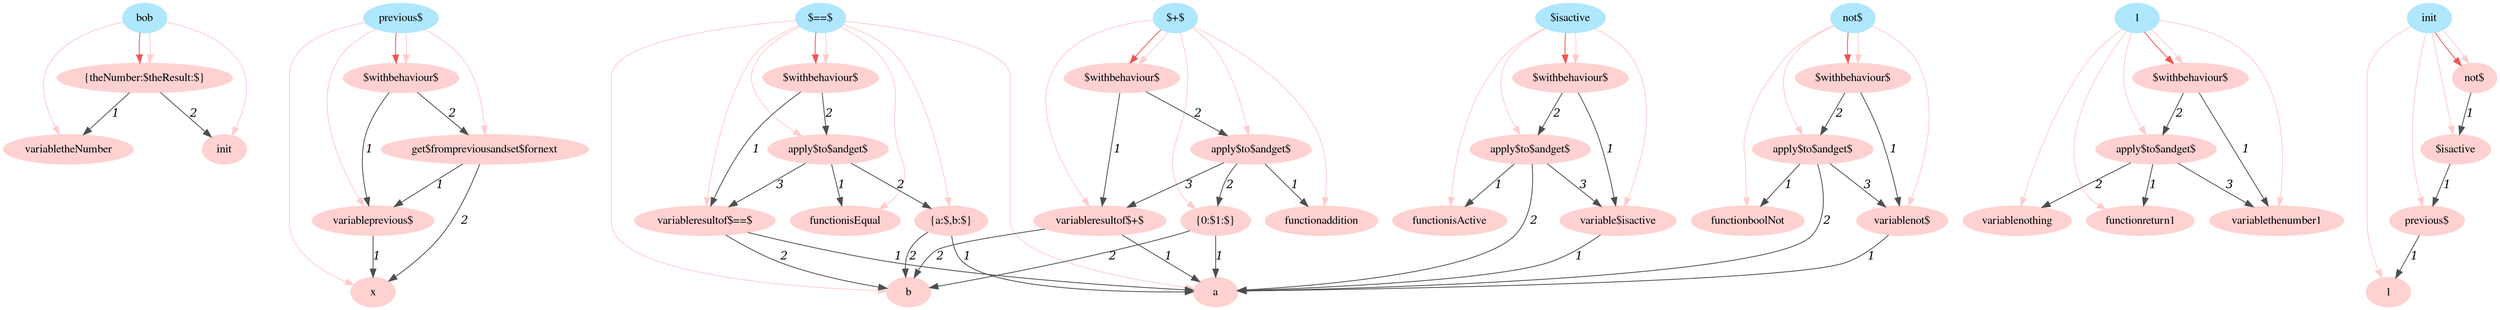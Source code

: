 digraph g{node_348 [shape=ellipse, style=filled, color="#afe7ff", fontname="Times", label="bob" ]
node_349 [shape=ellipse, style=filled, color="#afe7ff", fontname="Times", label="previous$" ]
node_373 [shape=ellipse, style=filled, color="#afe7ff", fontname="Times", label="$==$" ]
node_414 [shape=ellipse, style=filled, color="#afe7ff", fontname="Times", label="not$" ]
node_441 [shape=ellipse, style=filled, color="#afe7ff", fontname="Times", label="$isactive" ]
node_468 [shape=ellipse, style=filled, color="#afe7ff", fontname="Times", label="1" ]
node_487 [shape=ellipse, style=filled, color="#afe7ff", fontname="Times", label="$+$" ]
node_528 [shape=ellipse, style=filled, color="#afe7ff", fontname="Times", label="init" ]
node_557 [shape=ellipse, style=filled, color="#ffd1d1", fontname="Times", label="x" ]
node_562 [shape=ellipse, style=filled, color="#ffd1d1", fontname="Times", label="variableprevious$" ]
node_567 [shape=ellipse, style=filled, color="#ffd1d1", fontname="Times", label="get$frompreviousandset$fornext" ]
node_572 [shape=ellipse, style=filled, color="#ffd1d1", fontname="Times", label="$withbehaviour$" ]
node_577 [shape=ellipse, style=filled, color="#ffd1d1", fontname="Times", label="a" ]
node_591 [shape=ellipse, style=filled, color="#ffd1d1", fontname="Times", label="b" ]
node_599 [shape=ellipse, style=filled, color="#ffd1d1", fontname="Times", label="variableresultof$==$" ]
node_605 [shape=ellipse, style=filled, color="#ffd1d1", fontname="Times", label="functionisEqual" ]
node_608 [shape=ellipse, style=filled, color="#ffd1d1", fontname="Times", label="{a:$,b:$}" ]
node_613 [shape=ellipse, style=filled, color="#ffd1d1", fontname="Times", label="apply$to$andget$" ]
node_619 [shape=ellipse, style=filled, color="#ffd1d1", fontname="Times", label="$withbehaviour$" ]
node_624 [shape=ellipse, style=filled, color="#ffd1d1", fontname="Times", label="variablenot$" ]
node_629 [shape=ellipse, style=filled, color="#ffd1d1", fontname="Times", label="functionboolNot" ]
node_632 [shape=ellipse, style=filled, color="#ffd1d1", fontname="Times", label="apply$to$andget$" ]
node_638 [shape=ellipse, style=filled, color="#ffd1d1", fontname="Times", label="$withbehaviour$" ]
node_643 [shape=ellipse, style=filled, color="#ffd1d1", fontname="Times", label="variable$isactive" ]
node_648 [shape=ellipse, style=filled, color="#ffd1d1", fontname="Times", label="functionisActive" ]
node_651 [shape=ellipse, style=filled, color="#ffd1d1", fontname="Times", label="apply$to$andget$" ]
node_657 [shape=ellipse, style=filled, color="#ffd1d1", fontname="Times", label="$withbehaviour$" ]
node_662 [shape=ellipse, style=filled, color="#ffd1d1", fontname="Times", label="variablethenumber1" ]
node_666 [shape=ellipse, style=filled, color="#ffd1d1", fontname="Times", label="functionreturn1" ]
node_669 [shape=ellipse, style=filled, color="#ffd1d1", fontname="Times", label="variablenothing" ]
node_672 [shape=ellipse, style=filled, color="#ffd1d1", fontname="Times", label="apply$to$andget$" ]
node_678 [shape=ellipse, style=filled, color="#ffd1d1", fontname="Times", label="$withbehaviour$" ]
node_683 [shape=ellipse, style=filled, color="#ffd1d1", fontname="Times", label="variableresultof$+$" ]
node_689 [shape=ellipse, style=filled, color="#ffd1d1", fontname="Times", label="functionaddition" ]
node_692 [shape=ellipse, style=filled, color="#ffd1d1", fontname="Times", label="{0:$1:$}" ]
node_697 [shape=ellipse, style=filled, color="#ffd1d1", fontname="Times", label="apply$to$andget$" ]
node_703 [shape=ellipse, style=filled, color="#ffd1d1", fontname="Times", label="$withbehaviour$" ]
node_708 [shape=ellipse, style=filled, color="#ffd1d1", fontname="Times", label="1" ]
node_711 [shape=ellipse, style=filled, color="#ffd1d1", fontname="Times", label="previous$" ]
node_715 [shape=ellipse, style=filled, color="#ffd1d1", fontname="Times", label="$isactive" ]
node_719 [shape=ellipse, style=filled, color="#ffd1d1", fontname="Times", label="not$" ]
node_723 [shape=ellipse, style=filled, color="#ffd1d1", fontname="Times", label="variabletheNumber" ]
node_726 [shape=ellipse, style=filled, color="#ffd1d1", fontname="Times", label="init" ]
node_729 [shape=ellipse, style=filled, color="#ffd1d1", fontname="Times", label="{theNumber:$theResult:$}" ]
node_562 -> node_557 [dir=forward, arrowHead=normal, fontname="Times-Italic", arrowsize=1, color="#4e4e4e", label="1" ]
node_567 -> node_557 [dir=forward, arrowHead=normal, fontname="Times-Italic", arrowsize=1, color="#4e4e4e", label="2" ]
node_567 -> node_562 [dir=forward, arrowHead=normal, fontname="Times-Italic", arrowsize=1, color="#4e4e4e", label="1" ]
node_572 -> node_562 [dir=forward, arrowHead=normal, fontname="Times-Italic", arrowsize=1, color="#4e4e4e", label="1" ]
node_572 -> node_567 [dir=forward, arrowHead=normal, fontname="Times-Italic", arrowsize=1, color="#4e4e4e", label="2" ]
node_599 -> node_577 [dir=forward, arrowHead=normal, fontname="Times-Italic", arrowsize=1, color="#4e4e4e", label="1" ]
node_599 -> node_591 [dir=forward, arrowHead=normal, fontname="Times-Italic", arrowsize=1, color="#4e4e4e", label="2" ]
node_608 -> node_577 [dir=forward, arrowHead=normal, fontname="Times-Italic", arrowsize=1, color="#4e4e4e", label="1" ]
node_608 -> node_591 [dir=forward, arrowHead=normal, fontname="Times-Italic", arrowsize=1, color="#4e4e4e", label="2" ]
node_613 -> node_599 [dir=forward, arrowHead=normal, fontname="Times-Italic", arrowsize=1, color="#4e4e4e", label="3" ]
node_613 -> node_605 [dir=forward, arrowHead=normal, fontname="Times-Italic", arrowsize=1, color="#4e4e4e", label="1" ]
node_613 -> node_608 [dir=forward, arrowHead=normal, fontname="Times-Italic", arrowsize=1, color="#4e4e4e", label="2" ]
node_619 -> node_599 [dir=forward, arrowHead=normal, fontname="Times-Italic", arrowsize=1, color="#4e4e4e", label="1" ]
node_619 -> node_613 [dir=forward, arrowHead=normal, fontname="Times-Italic", arrowsize=1, color="#4e4e4e", label="2" ]
node_624 -> node_577 [dir=forward, arrowHead=normal, fontname="Times-Italic", arrowsize=1, color="#4e4e4e", label="1" ]
node_632 -> node_577 [dir=forward, arrowHead=normal, fontname="Times-Italic", arrowsize=1, color="#4e4e4e", label="2" ]
node_632 -> node_624 [dir=forward, arrowHead=normal, fontname="Times-Italic", arrowsize=1, color="#4e4e4e", label="3" ]
node_632 -> node_629 [dir=forward, arrowHead=normal, fontname="Times-Italic", arrowsize=1, color="#4e4e4e", label="1" ]
node_638 -> node_624 [dir=forward, arrowHead=normal, fontname="Times-Italic", arrowsize=1, color="#4e4e4e", label="1" ]
node_638 -> node_632 [dir=forward, arrowHead=normal, fontname="Times-Italic", arrowsize=1, color="#4e4e4e", label="2" ]
node_643 -> node_577 [dir=forward, arrowHead=normal, fontname="Times-Italic", arrowsize=1, color="#4e4e4e", label="1" ]
node_651 -> node_577 [dir=forward, arrowHead=normal, fontname="Times-Italic", arrowsize=1, color="#4e4e4e", label="2" ]
node_651 -> node_643 [dir=forward, arrowHead=normal, fontname="Times-Italic", arrowsize=1, color="#4e4e4e", label="3" ]
node_651 -> node_648 [dir=forward, arrowHead=normal, fontname="Times-Italic", arrowsize=1, color="#4e4e4e", label="1" ]
node_657 -> node_643 [dir=forward, arrowHead=normal, fontname="Times-Italic", arrowsize=1, color="#4e4e4e", label="1" ]
node_657 -> node_651 [dir=forward, arrowHead=normal, fontname="Times-Italic", arrowsize=1, color="#4e4e4e", label="2" ]
node_672 -> node_662 [dir=forward, arrowHead=normal, fontname="Times-Italic", arrowsize=1, color="#4e4e4e", label="3" ]
node_672 -> node_666 [dir=forward, arrowHead=normal, fontname="Times-Italic", arrowsize=1, color="#4e4e4e", label="1" ]
node_672 -> node_669 [dir=forward, arrowHead=normal, fontname="Times-Italic", arrowsize=1, color="#4e4e4e", label="2" ]
node_678 -> node_662 [dir=forward, arrowHead=normal, fontname="Times-Italic", arrowsize=1, color="#4e4e4e", label="1" ]
node_678 -> node_672 [dir=forward, arrowHead=normal, fontname="Times-Italic", arrowsize=1, color="#4e4e4e", label="2" ]
node_683 -> node_577 [dir=forward, arrowHead=normal, fontname="Times-Italic", arrowsize=1, color="#4e4e4e", label="1" ]
node_683 -> node_591 [dir=forward, arrowHead=normal, fontname="Times-Italic", arrowsize=1, color="#4e4e4e", label="2" ]
node_692 -> node_577 [dir=forward, arrowHead=normal, fontname="Times-Italic", arrowsize=1, color="#4e4e4e", label="1" ]
node_692 -> node_591 [dir=forward, arrowHead=normal, fontname="Times-Italic", arrowsize=1, color="#4e4e4e", label="2" ]
node_697 -> node_683 [dir=forward, arrowHead=normal, fontname="Times-Italic", arrowsize=1, color="#4e4e4e", label="3" ]
node_697 -> node_689 [dir=forward, arrowHead=normal, fontname="Times-Italic", arrowsize=1, color="#4e4e4e", label="1" ]
node_697 -> node_692 [dir=forward, arrowHead=normal, fontname="Times-Italic", arrowsize=1, color="#4e4e4e", label="2" ]
node_703 -> node_683 [dir=forward, arrowHead=normal, fontname="Times-Italic", arrowsize=1, color="#4e4e4e", label="1" ]
node_703 -> node_697 [dir=forward, arrowHead=normal, fontname="Times-Italic", arrowsize=1, color="#4e4e4e", label="2" ]
node_711 -> node_708 [dir=forward, arrowHead=normal, fontname="Times-Italic", arrowsize=1, color="#4e4e4e", label="1" ]
node_715 -> node_711 [dir=forward, arrowHead=normal, fontname="Times-Italic", arrowsize=1, color="#4e4e4e", label="1" ]
node_719 -> node_715 [dir=forward, arrowHead=normal, fontname="Times-Italic", arrowsize=1, color="#4e4e4e", label="1" ]
node_729 -> node_723 [dir=forward, arrowHead=normal, fontname="Times-Italic", arrowsize=1, color="#4e4e4e", label="1" ]
node_729 -> node_726 [dir=forward, arrowHead=normal, fontname="Times-Italic", arrowsize=1, color="#4e4e4e", label="2" ]
node_349 -> node_572 [dir=forward, arrowHead=normal, fontname="Times-Italic", arrowsize=1, color="#f75353", label="" ]
node_373 -> node_619 [dir=forward, arrowHead=normal, fontname="Times-Italic", arrowsize=1, color="#f75353", label="" ]
node_414 -> node_638 [dir=forward, arrowHead=normal, fontname="Times-Italic", arrowsize=1, color="#f75353", label="" ]
node_441 -> node_657 [dir=forward, arrowHead=normal, fontname="Times-Italic", arrowsize=1, color="#f75353", label="" ]
node_468 -> node_678 [dir=forward, arrowHead=normal, fontname="Times-Italic", arrowsize=1, color="#f75353", label="" ]
node_487 -> node_703 [dir=forward, arrowHead=normal, fontname="Times-Italic", arrowsize=1, color="#f75353", label="" ]
node_528 -> node_719 [dir=forward, arrowHead=normal, fontname="Times-Italic", arrowsize=1, color="#f75353", label="" ]
node_348 -> node_729 [dir=forward, arrowHead=normal, fontname="Times-Italic", arrowsize=1, color="#f75353", label="" ]
node_349 -> node_557 [dir=forward, arrowHead=normal, fontname="Times-Italic", arrowsize=1, color="#ffcccc", label="" ]
node_349 -> node_562 [dir=forward, arrowHead=normal, fontname="Times-Italic", arrowsize=1, color="#ffcccc", label="" ]
node_349 -> node_567 [dir=forward, arrowHead=normal, fontname="Times-Italic", arrowsize=1, color="#ffcccc", label="" ]
node_349 -> node_572 [dir=forward, arrowHead=normal, fontname="Times-Italic", arrowsize=1, color="#ffcccc", label="" ]
node_373 -> node_577 [dir=forward, arrowHead=normal, fontname="Times-Italic", arrowsize=1, color="#ffcccc", label="" ]
node_373 -> node_591 [dir=forward, arrowHead=normal, fontname="Times-Italic", arrowsize=1, color="#ffcccc", label="" ]
node_373 -> node_599 [dir=forward, arrowHead=normal, fontname="Times-Italic", arrowsize=1, color="#ffcccc", label="" ]
node_373 -> node_605 [dir=forward, arrowHead=normal, fontname="Times-Italic", arrowsize=1, color="#ffcccc", label="" ]
node_373 -> node_608 [dir=forward, arrowHead=normal, fontname="Times-Italic", arrowsize=1, color="#ffcccc", label="" ]
node_373 -> node_613 [dir=forward, arrowHead=normal, fontname="Times-Italic", arrowsize=1, color="#ffcccc", label="" ]
node_373 -> node_619 [dir=forward, arrowHead=normal, fontname="Times-Italic", arrowsize=1, color="#ffcccc", label="" ]
node_414 -> node_624 [dir=forward, arrowHead=normal, fontname="Times-Italic", arrowsize=1, color="#ffcccc", label="" ]
node_414 -> node_629 [dir=forward, arrowHead=normal, fontname="Times-Italic", arrowsize=1, color="#ffcccc", label="" ]
node_414 -> node_632 [dir=forward, arrowHead=normal, fontname="Times-Italic", arrowsize=1, color="#ffcccc", label="" ]
node_414 -> node_638 [dir=forward, arrowHead=normal, fontname="Times-Italic", arrowsize=1, color="#ffcccc", label="" ]
node_441 -> node_643 [dir=forward, arrowHead=normal, fontname="Times-Italic", arrowsize=1, color="#ffcccc", label="" ]
node_441 -> node_648 [dir=forward, arrowHead=normal, fontname="Times-Italic", arrowsize=1, color="#ffcccc", label="" ]
node_441 -> node_651 [dir=forward, arrowHead=normal, fontname="Times-Italic", arrowsize=1, color="#ffcccc", label="" ]
node_441 -> node_657 [dir=forward, arrowHead=normal, fontname="Times-Italic", arrowsize=1, color="#ffcccc", label="" ]
node_468 -> node_662 [dir=forward, arrowHead=normal, fontname="Times-Italic", arrowsize=1, color="#ffcccc", label="" ]
node_468 -> node_666 [dir=forward, arrowHead=normal, fontname="Times-Italic", arrowsize=1, color="#ffcccc", label="" ]
node_468 -> node_669 [dir=forward, arrowHead=normal, fontname="Times-Italic", arrowsize=1, color="#ffcccc", label="" ]
node_468 -> node_672 [dir=forward, arrowHead=normal, fontname="Times-Italic", arrowsize=1, color="#ffcccc", label="" ]
node_468 -> node_678 [dir=forward, arrowHead=normal, fontname="Times-Italic", arrowsize=1, color="#ffcccc", label="" ]
node_487 -> node_683 [dir=forward, arrowHead=normal, fontname="Times-Italic", arrowsize=1, color="#ffcccc", label="" ]
node_487 -> node_689 [dir=forward, arrowHead=normal, fontname="Times-Italic", arrowsize=1, color="#ffcccc", label="" ]
node_487 -> node_692 [dir=forward, arrowHead=normal, fontname="Times-Italic", arrowsize=1, color="#ffcccc", label="" ]
node_487 -> node_697 [dir=forward, arrowHead=normal, fontname="Times-Italic", arrowsize=1, color="#ffcccc", label="" ]
node_487 -> node_703 [dir=forward, arrowHead=normal, fontname="Times-Italic", arrowsize=1, color="#ffcccc", label="" ]
node_528 -> node_708 [dir=forward, arrowHead=normal, fontname="Times-Italic", arrowsize=1, color="#ffcccc", label="" ]
node_528 -> node_711 [dir=forward, arrowHead=normal, fontname="Times-Italic", arrowsize=1, color="#ffcccc", label="" ]
node_528 -> node_715 [dir=forward, arrowHead=normal, fontname="Times-Italic", arrowsize=1, color="#ffcccc", label="" ]
node_528 -> node_719 [dir=forward, arrowHead=normal, fontname="Times-Italic", arrowsize=1, color="#ffcccc", label="" ]
node_348 -> node_723 [dir=forward, arrowHead=normal, fontname="Times-Italic", arrowsize=1, color="#ffcccc", label="" ]
node_348 -> node_726 [dir=forward, arrowHead=normal, fontname="Times-Italic", arrowsize=1, color="#ffcccc", label="" ]
node_348 -> node_729 [dir=forward, arrowHead=normal, fontname="Times-Italic", arrowsize=1, color="#ffcccc", label="" ]
}